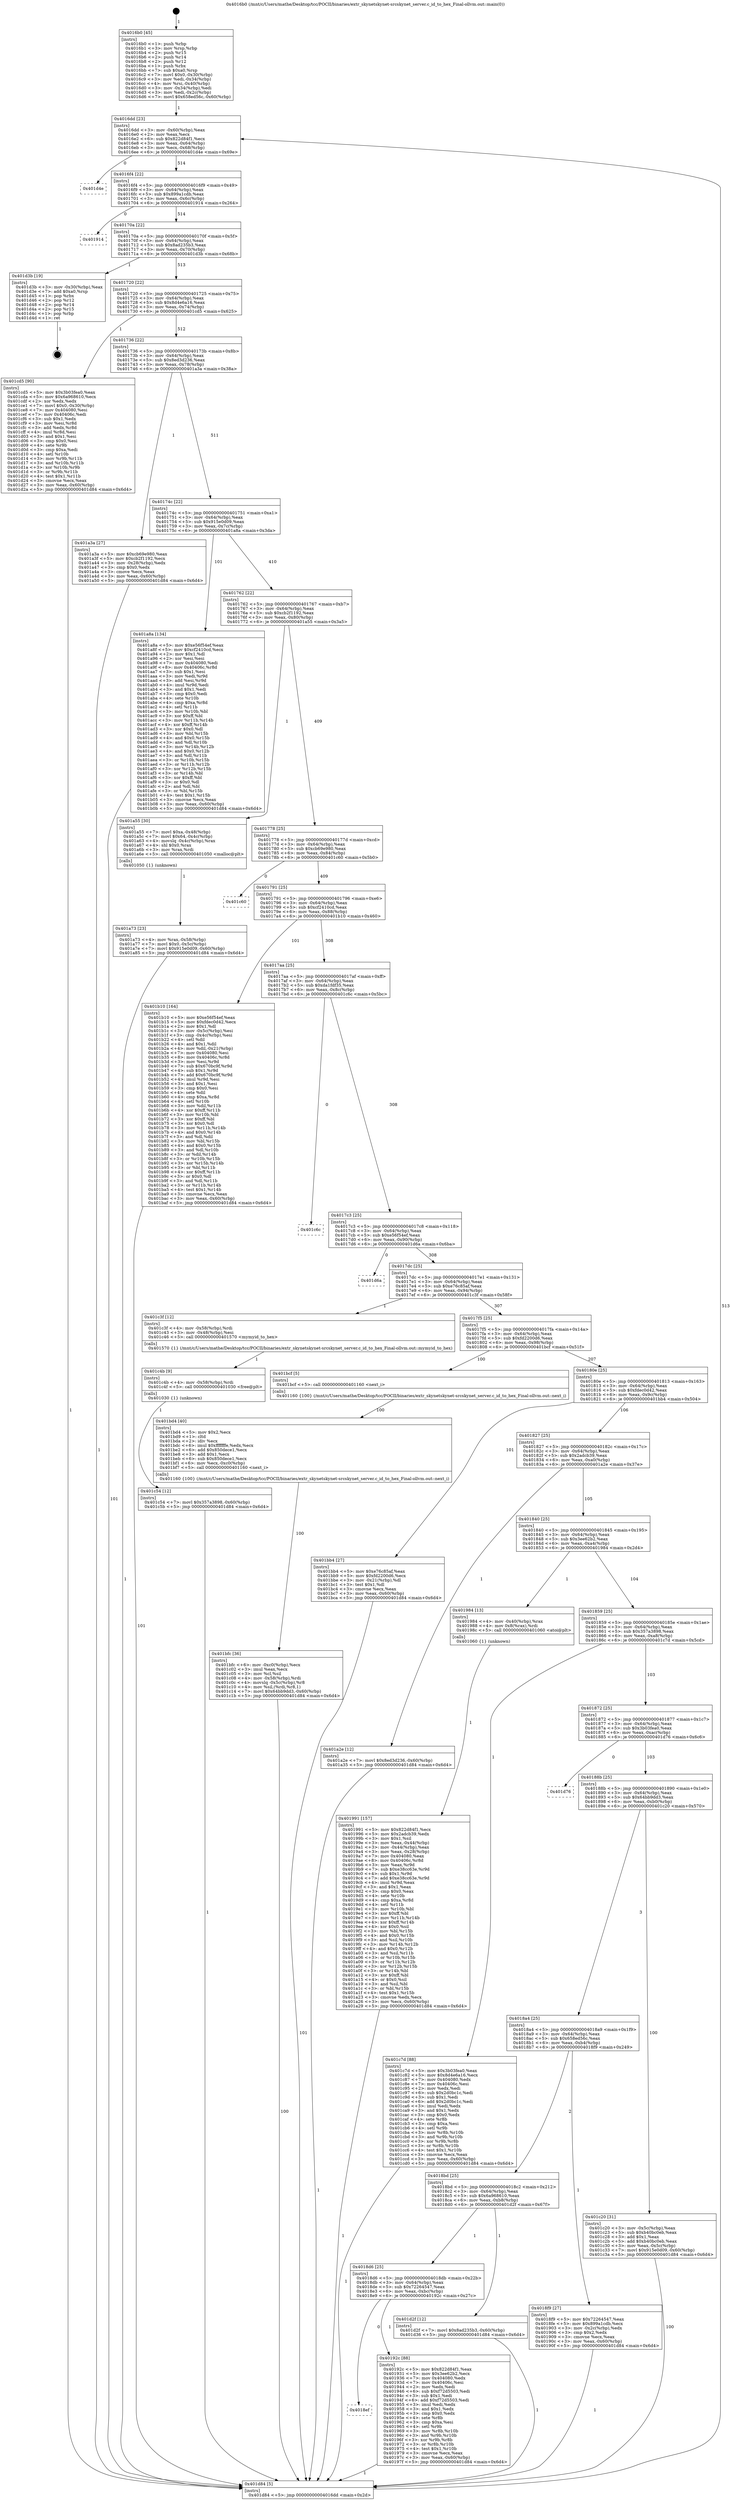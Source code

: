 digraph "0x4016b0" {
  label = "0x4016b0 (/mnt/c/Users/mathe/Desktop/tcc/POCII/binaries/extr_skynetskynet-srcskynet_server.c_id_to_hex_Final-ollvm.out::main(0))"
  labelloc = "t"
  node[shape=record]

  Entry [label="",width=0.3,height=0.3,shape=circle,fillcolor=black,style=filled]
  "0x4016dd" [label="{
     0x4016dd [23]\l
     | [instrs]\l
     &nbsp;&nbsp;0x4016dd \<+3\>: mov -0x60(%rbp),%eax\l
     &nbsp;&nbsp;0x4016e0 \<+2\>: mov %eax,%ecx\l
     &nbsp;&nbsp;0x4016e2 \<+6\>: sub $0x822d84f1,%ecx\l
     &nbsp;&nbsp;0x4016e8 \<+3\>: mov %eax,-0x64(%rbp)\l
     &nbsp;&nbsp;0x4016eb \<+3\>: mov %ecx,-0x68(%rbp)\l
     &nbsp;&nbsp;0x4016ee \<+6\>: je 0000000000401d4e \<main+0x69e\>\l
  }"]
  "0x401d4e" [label="{
     0x401d4e\l
  }", style=dashed]
  "0x4016f4" [label="{
     0x4016f4 [22]\l
     | [instrs]\l
     &nbsp;&nbsp;0x4016f4 \<+5\>: jmp 00000000004016f9 \<main+0x49\>\l
     &nbsp;&nbsp;0x4016f9 \<+3\>: mov -0x64(%rbp),%eax\l
     &nbsp;&nbsp;0x4016fc \<+5\>: sub $0x899a1cdb,%eax\l
     &nbsp;&nbsp;0x401701 \<+3\>: mov %eax,-0x6c(%rbp)\l
     &nbsp;&nbsp;0x401704 \<+6\>: je 0000000000401914 \<main+0x264\>\l
  }"]
  Exit [label="",width=0.3,height=0.3,shape=circle,fillcolor=black,style=filled,peripheries=2]
  "0x401914" [label="{
     0x401914\l
  }", style=dashed]
  "0x40170a" [label="{
     0x40170a [22]\l
     | [instrs]\l
     &nbsp;&nbsp;0x40170a \<+5\>: jmp 000000000040170f \<main+0x5f\>\l
     &nbsp;&nbsp;0x40170f \<+3\>: mov -0x64(%rbp),%eax\l
     &nbsp;&nbsp;0x401712 \<+5\>: sub $0x8ad235b3,%eax\l
     &nbsp;&nbsp;0x401717 \<+3\>: mov %eax,-0x70(%rbp)\l
     &nbsp;&nbsp;0x40171a \<+6\>: je 0000000000401d3b \<main+0x68b\>\l
  }"]
  "0x401c54" [label="{
     0x401c54 [12]\l
     | [instrs]\l
     &nbsp;&nbsp;0x401c54 \<+7\>: movl $0x357a3898,-0x60(%rbp)\l
     &nbsp;&nbsp;0x401c5b \<+5\>: jmp 0000000000401d84 \<main+0x6d4\>\l
  }"]
  "0x401d3b" [label="{
     0x401d3b [19]\l
     | [instrs]\l
     &nbsp;&nbsp;0x401d3b \<+3\>: mov -0x30(%rbp),%eax\l
     &nbsp;&nbsp;0x401d3e \<+7\>: add $0xa0,%rsp\l
     &nbsp;&nbsp;0x401d45 \<+1\>: pop %rbx\l
     &nbsp;&nbsp;0x401d46 \<+2\>: pop %r12\l
     &nbsp;&nbsp;0x401d48 \<+2\>: pop %r14\l
     &nbsp;&nbsp;0x401d4a \<+2\>: pop %r15\l
     &nbsp;&nbsp;0x401d4c \<+1\>: pop %rbp\l
     &nbsp;&nbsp;0x401d4d \<+1\>: ret\l
  }"]
  "0x401720" [label="{
     0x401720 [22]\l
     | [instrs]\l
     &nbsp;&nbsp;0x401720 \<+5\>: jmp 0000000000401725 \<main+0x75\>\l
     &nbsp;&nbsp;0x401725 \<+3\>: mov -0x64(%rbp),%eax\l
     &nbsp;&nbsp;0x401728 \<+5\>: sub $0x8d4e6a16,%eax\l
     &nbsp;&nbsp;0x40172d \<+3\>: mov %eax,-0x74(%rbp)\l
     &nbsp;&nbsp;0x401730 \<+6\>: je 0000000000401cd5 \<main+0x625\>\l
  }"]
  "0x401c4b" [label="{
     0x401c4b [9]\l
     | [instrs]\l
     &nbsp;&nbsp;0x401c4b \<+4\>: mov -0x58(%rbp),%rdi\l
     &nbsp;&nbsp;0x401c4f \<+5\>: call 0000000000401030 \<free@plt\>\l
     | [calls]\l
     &nbsp;&nbsp;0x401030 \{1\} (unknown)\l
  }"]
  "0x401cd5" [label="{
     0x401cd5 [90]\l
     | [instrs]\l
     &nbsp;&nbsp;0x401cd5 \<+5\>: mov $0x3b03fea0,%eax\l
     &nbsp;&nbsp;0x401cda \<+5\>: mov $0x6a968610,%ecx\l
     &nbsp;&nbsp;0x401cdf \<+2\>: xor %edx,%edx\l
     &nbsp;&nbsp;0x401ce1 \<+7\>: movl $0x0,-0x30(%rbp)\l
     &nbsp;&nbsp;0x401ce8 \<+7\>: mov 0x404080,%esi\l
     &nbsp;&nbsp;0x401cef \<+7\>: mov 0x40406c,%edi\l
     &nbsp;&nbsp;0x401cf6 \<+3\>: sub $0x1,%edx\l
     &nbsp;&nbsp;0x401cf9 \<+3\>: mov %esi,%r8d\l
     &nbsp;&nbsp;0x401cfc \<+3\>: add %edx,%r8d\l
     &nbsp;&nbsp;0x401cff \<+4\>: imul %r8d,%esi\l
     &nbsp;&nbsp;0x401d03 \<+3\>: and $0x1,%esi\l
     &nbsp;&nbsp;0x401d06 \<+3\>: cmp $0x0,%esi\l
     &nbsp;&nbsp;0x401d09 \<+4\>: sete %r9b\l
     &nbsp;&nbsp;0x401d0d \<+3\>: cmp $0xa,%edi\l
     &nbsp;&nbsp;0x401d10 \<+4\>: setl %r10b\l
     &nbsp;&nbsp;0x401d14 \<+3\>: mov %r9b,%r11b\l
     &nbsp;&nbsp;0x401d17 \<+3\>: and %r10b,%r11b\l
     &nbsp;&nbsp;0x401d1a \<+3\>: xor %r10b,%r9b\l
     &nbsp;&nbsp;0x401d1d \<+3\>: or %r9b,%r11b\l
     &nbsp;&nbsp;0x401d20 \<+4\>: test $0x1,%r11b\l
     &nbsp;&nbsp;0x401d24 \<+3\>: cmovne %ecx,%eax\l
     &nbsp;&nbsp;0x401d27 \<+3\>: mov %eax,-0x60(%rbp)\l
     &nbsp;&nbsp;0x401d2a \<+5\>: jmp 0000000000401d84 \<main+0x6d4\>\l
  }"]
  "0x401736" [label="{
     0x401736 [22]\l
     | [instrs]\l
     &nbsp;&nbsp;0x401736 \<+5\>: jmp 000000000040173b \<main+0x8b\>\l
     &nbsp;&nbsp;0x40173b \<+3\>: mov -0x64(%rbp),%eax\l
     &nbsp;&nbsp;0x40173e \<+5\>: sub $0x8ed3d236,%eax\l
     &nbsp;&nbsp;0x401743 \<+3\>: mov %eax,-0x78(%rbp)\l
     &nbsp;&nbsp;0x401746 \<+6\>: je 0000000000401a3a \<main+0x38a\>\l
  }"]
  "0x401bfc" [label="{
     0x401bfc [36]\l
     | [instrs]\l
     &nbsp;&nbsp;0x401bfc \<+6\>: mov -0xc0(%rbp),%ecx\l
     &nbsp;&nbsp;0x401c02 \<+3\>: imul %eax,%ecx\l
     &nbsp;&nbsp;0x401c05 \<+3\>: mov %cl,%sil\l
     &nbsp;&nbsp;0x401c08 \<+4\>: mov -0x58(%rbp),%rdi\l
     &nbsp;&nbsp;0x401c0c \<+4\>: movslq -0x5c(%rbp),%r8\l
     &nbsp;&nbsp;0x401c10 \<+4\>: mov %sil,(%rdi,%r8,1)\l
     &nbsp;&nbsp;0x401c14 \<+7\>: movl $0x64bb9dd3,-0x60(%rbp)\l
     &nbsp;&nbsp;0x401c1b \<+5\>: jmp 0000000000401d84 \<main+0x6d4\>\l
  }"]
  "0x401a3a" [label="{
     0x401a3a [27]\l
     | [instrs]\l
     &nbsp;&nbsp;0x401a3a \<+5\>: mov $0xcb69e980,%eax\l
     &nbsp;&nbsp;0x401a3f \<+5\>: mov $0xcb2f1192,%ecx\l
     &nbsp;&nbsp;0x401a44 \<+3\>: mov -0x28(%rbp),%edx\l
     &nbsp;&nbsp;0x401a47 \<+3\>: cmp $0x0,%edx\l
     &nbsp;&nbsp;0x401a4a \<+3\>: cmove %ecx,%eax\l
     &nbsp;&nbsp;0x401a4d \<+3\>: mov %eax,-0x60(%rbp)\l
     &nbsp;&nbsp;0x401a50 \<+5\>: jmp 0000000000401d84 \<main+0x6d4\>\l
  }"]
  "0x40174c" [label="{
     0x40174c [22]\l
     | [instrs]\l
     &nbsp;&nbsp;0x40174c \<+5\>: jmp 0000000000401751 \<main+0xa1\>\l
     &nbsp;&nbsp;0x401751 \<+3\>: mov -0x64(%rbp),%eax\l
     &nbsp;&nbsp;0x401754 \<+5\>: sub $0x915e0d09,%eax\l
     &nbsp;&nbsp;0x401759 \<+3\>: mov %eax,-0x7c(%rbp)\l
     &nbsp;&nbsp;0x40175c \<+6\>: je 0000000000401a8a \<main+0x3da\>\l
  }"]
  "0x401bd4" [label="{
     0x401bd4 [40]\l
     | [instrs]\l
     &nbsp;&nbsp;0x401bd4 \<+5\>: mov $0x2,%ecx\l
     &nbsp;&nbsp;0x401bd9 \<+1\>: cltd\l
     &nbsp;&nbsp;0x401bda \<+2\>: idiv %ecx\l
     &nbsp;&nbsp;0x401bdc \<+6\>: imul $0xfffffffe,%edx,%ecx\l
     &nbsp;&nbsp;0x401be2 \<+6\>: add $0x850dece1,%ecx\l
     &nbsp;&nbsp;0x401be8 \<+3\>: add $0x1,%ecx\l
     &nbsp;&nbsp;0x401beb \<+6\>: sub $0x850dece1,%ecx\l
     &nbsp;&nbsp;0x401bf1 \<+6\>: mov %ecx,-0xc0(%rbp)\l
     &nbsp;&nbsp;0x401bf7 \<+5\>: call 0000000000401160 \<next_i\>\l
     | [calls]\l
     &nbsp;&nbsp;0x401160 \{100\} (/mnt/c/Users/mathe/Desktop/tcc/POCII/binaries/extr_skynetskynet-srcskynet_server.c_id_to_hex_Final-ollvm.out::next_i)\l
  }"]
  "0x401a8a" [label="{
     0x401a8a [134]\l
     | [instrs]\l
     &nbsp;&nbsp;0x401a8a \<+5\>: mov $0xe56f54ef,%eax\l
     &nbsp;&nbsp;0x401a8f \<+5\>: mov $0xcf2410cd,%ecx\l
     &nbsp;&nbsp;0x401a94 \<+2\>: mov $0x1,%dl\l
     &nbsp;&nbsp;0x401a96 \<+2\>: xor %esi,%esi\l
     &nbsp;&nbsp;0x401a98 \<+7\>: mov 0x404080,%edi\l
     &nbsp;&nbsp;0x401a9f \<+8\>: mov 0x40406c,%r8d\l
     &nbsp;&nbsp;0x401aa7 \<+3\>: sub $0x1,%esi\l
     &nbsp;&nbsp;0x401aaa \<+3\>: mov %edi,%r9d\l
     &nbsp;&nbsp;0x401aad \<+3\>: add %esi,%r9d\l
     &nbsp;&nbsp;0x401ab0 \<+4\>: imul %r9d,%edi\l
     &nbsp;&nbsp;0x401ab4 \<+3\>: and $0x1,%edi\l
     &nbsp;&nbsp;0x401ab7 \<+3\>: cmp $0x0,%edi\l
     &nbsp;&nbsp;0x401aba \<+4\>: sete %r10b\l
     &nbsp;&nbsp;0x401abe \<+4\>: cmp $0xa,%r8d\l
     &nbsp;&nbsp;0x401ac2 \<+4\>: setl %r11b\l
     &nbsp;&nbsp;0x401ac6 \<+3\>: mov %r10b,%bl\l
     &nbsp;&nbsp;0x401ac9 \<+3\>: xor $0xff,%bl\l
     &nbsp;&nbsp;0x401acc \<+3\>: mov %r11b,%r14b\l
     &nbsp;&nbsp;0x401acf \<+4\>: xor $0xff,%r14b\l
     &nbsp;&nbsp;0x401ad3 \<+3\>: xor $0x0,%dl\l
     &nbsp;&nbsp;0x401ad6 \<+3\>: mov %bl,%r15b\l
     &nbsp;&nbsp;0x401ad9 \<+4\>: and $0x0,%r15b\l
     &nbsp;&nbsp;0x401add \<+3\>: and %dl,%r10b\l
     &nbsp;&nbsp;0x401ae0 \<+3\>: mov %r14b,%r12b\l
     &nbsp;&nbsp;0x401ae3 \<+4\>: and $0x0,%r12b\l
     &nbsp;&nbsp;0x401ae7 \<+3\>: and %dl,%r11b\l
     &nbsp;&nbsp;0x401aea \<+3\>: or %r10b,%r15b\l
     &nbsp;&nbsp;0x401aed \<+3\>: or %r11b,%r12b\l
     &nbsp;&nbsp;0x401af0 \<+3\>: xor %r12b,%r15b\l
     &nbsp;&nbsp;0x401af3 \<+3\>: or %r14b,%bl\l
     &nbsp;&nbsp;0x401af6 \<+3\>: xor $0xff,%bl\l
     &nbsp;&nbsp;0x401af9 \<+3\>: or $0x0,%dl\l
     &nbsp;&nbsp;0x401afc \<+2\>: and %dl,%bl\l
     &nbsp;&nbsp;0x401afe \<+3\>: or %bl,%r15b\l
     &nbsp;&nbsp;0x401b01 \<+4\>: test $0x1,%r15b\l
     &nbsp;&nbsp;0x401b05 \<+3\>: cmovne %ecx,%eax\l
     &nbsp;&nbsp;0x401b08 \<+3\>: mov %eax,-0x60(%rbp)\l
     &nbsp;&nbsp;0x401b0b \<+5\>: jmp 0000000000401d84 \<main+0x6d4\>\l
  }"]
  "0x401762" [label="{
     0x401762 [22]\l
     | [instrs]\l
     &nbsp;&nbsp;0x401762 \<+5\>: jmp 0000000000401767 \<main+0xb7\>\l
     &nbsp;&nbsp;0x401767 \<+3\>: mov -0x64(%rbp),%eax\l
     &nbsp;&nbsp;0x40176a \<+5\>: sub $0xcb2f1192,%eax\l
     &nbsp;&nbsp;0x40176f \<+3\>: mov %eax,-0x80(%rbp)\l
     &nbsp;&nbsp;0x401772 \<+6\>: je 0000000000401a55 \<main+0x3a5\>\l
  }"]
  "0x401a73" [label="{
     0x401a73 [23]\l
     | [instrs]\l
     &nbsp;&nbsp;0x401a73 \<+4\>: mov %rax,-0x58(%rbp)\l
     &nbsp;&nbsp;0x401a77 \<+7\>: movl $0x0,-0x5c(%rbp)\l
     &nbsp;&nbsp;0x401a7e \<+7\>: movl $0x915e0d09,-0x60(%rbp)\l
     &nbsp;&nbsp;0x401a85 \<+5\>: jmp 0000000000401d84 \<main+0x6d4\>\l
  }"]
  "0x401a55" [label="{
     0x401a55 [30]\l
     | [instrs]\l
     &nbsp;&nbsp;0x401a55 \<+7\>: movl $0xa,-0x48(%rbp)\l
     &nbsp;&nbsp;0x401a5c \<+7\>: movl $0x64,-0x4c(%rbp)\l
     &nbsp;&nbsp;0x401a63 \<+4\>: movslq -0x4c(%rbp),%rax\l
     &nbsp;&nbsp;0x401a67 \<+4\>: shl $0x0,%rax\l
     &nbsp;&nbsp;0x401a6b \<+3\>: mov %rax,%rdi\l
     &nbsp;&nbsp;0x401a6e \<+5\>: call 0000000000401050 \<malloc@plt\>\l
     | [calls]\l
     &nbsp;&nbsp;0x401050 \{1\} (unknown)\l
  }"]
  "0x401778" [label="{
     0x401778 [25]\l
     | [instrs]\l
     &nbsp;&nbsp;0x401778 \<+5\>: jmp 000000000040177d \<main+0xcd\>\l
     &nbsp;&nbsp;0x40177d \<+3\>: mov -0x64(%rbp),%eax\l
     &nbsp;&nbsp;0x401780 \<+5\>: sub $0xcb69e980,%eax\l
     &nbsp;&nbsp;0x401785 \<+6\>: mov %eax,-0x84(%rbp)\l
     &nbsp;&nbsp;0x40178b \<+6\>: je 0000000000401c60 \<main+0x5b0\>\l
  }"]
  "0x401991" [label="{
     0x401991 [157]\l
     | [instrs]\l
     &nbsp;&nbsp;0x401991 \<+5\>: mov $0x822d84f1,%ecx\l
     &nbsp;&nbsp;0x401996 \<+5\>: mov $0x2adcb39,%edx\l
     &nbsp;&nbsp;0x40199b \<+3\>: mov $0x1,%sil\l
     &nbsp;&nbsp;0x40199e \<+3\>: mov %eax,-0x44(%rbp)\l
     &nbsp;&nbsp;0x4019a1 \<+3\>: mov -0x44(%rbp),%eax\l
     &nbsp;&nbsp;0x4019a4 \<+3\>: mov %eax,-0x28(%rbp)\l
     &nbsp;&nbsp;0x4019a7 \<+7\>: mov 0x404080,%eax\l
     &nbsp;&nbsp;0x4019ae \<+8\>: mov 0x40406c,%r8d\l
     &nbsp;&nbsp;0x4019b6 \<+3\>: mov %eax,%r9d\l
     &nbsp;&nbsp;0x4019b9 \<+7\>: sub $0xe38cc63e,%r9d\l
     &nbsp;&nbsp;0x4019c0 \<+4\>: sub $0x1,%r9d\l
     &nbsp;&nbsp;0x4019c4 \<+7\>: add $0xe38cc63e,%r9d\l
     &nbsp;&nbsp;0x4019cb \<+4\>: imul %r9d,%eax\l
     &nbsp;&nbsp;0x4019cf \<+3\>: and $0x1,%eax\l
     &nbsp;&nbsp;0x4019d2 \<+3\>: cmp $0x0,%eax\l
     &nbsp;&nbsp;0x4019d5 \<+4\>: sete %r10b\l
     &nbsp;&nbsp;0x4019d9 \<+4\>: cmp $0xa,%r8d\l
     &nbsp;&nbsp;0x4019dd \<+4\>: setl %r11b\l
     &nbsp;&nbsp;0x4019e1 \<+3\>: mov %r10b,%bl\l
     &nbsp;&nbsp;0x4019e4 \<+3\>: xor $0xff,%bl\l
     &nbsp;&nbsp;0x4019e7 \<+3\>: mov %r11b,%r14b\l
     &nbsp;&nbsp;0x4019ea \<+4\>: xor $0xff,%r14b\l
     &nbsp;&nbsp;0x4019ee \<+4\>: xor $0x0,%sil\l
     &nbsp;&nbsp;0x4019f2 \<+3\>: mov %bl,%r15b\l
     &nbsp;&nbsp;0x4019f5 \<+4\>: and $0x0,%r15b\l
     &nbsp;&nbsp;0x4019f9 \<+3\>: and %sil,%r10b\l
     &nbsp;&nbsp;0x4019fc \<+3\>: mov %r14b,%r12b\l
     &nbsp;&nbsp;0x4019ff \<+4\>: and $0x0,%r12b\l
     &nbsp;&nbsp;0x401a03 \<+3\>: and %sil,%r11b\l
     &nbsp;&nbsp;0x401a06 \<+3\>: or %r10b,%r15b\l
     &nbsp;&nbsp;0x401a09 \<+3\>: or %r11b,%r12b\l
     &nbsp;&nbsp;0x401a0c \<+3\>: xor %r12b,%r15b\l
     &nbsp;&nbsp;0x401a0f \<+3\>: or %r14b,%bl\l
     &nbsp;&nbsp;0x401a12 \<+3\>: xor $0xff,%bl\l
     &nbsp;&nbsp;0x401a15 \<+4\>: or $0x0,%sil\l
     &nbsp;&nbsp;0x401a19 \<+3\>: and %sil,%bl\l
     &nbsp;&nbsp;0x401a1c \<+3\>: or %bl,%r15b\l
     &nbsp;&nbsp;0x401a1f \<+4\>: test $0x1,%r15b\l
     &nbsp;&nbsp;0x401a23 \<+3\>: cmovne %edx,%ecx\l
     &nbsp;&nbsp;0x401a26 \<+3\>: mov %ecx,-0x60(%rbp)\l
     &nbsp;&nbsp;0x401a29 \<+5\>: jmp 0000000000401d84 \<main+0x6d4\>\l
  }"]
  "0x401c60" [label="{
     0x401c60\l
  }", style=dashed]
  "0x401791" [label="{
     0x401791 [25]\l
     | [instrs]\l
     &nbsp;&nbsp;0x401791 \<+5\>: jmp 0000000000401796 \<main+0xe6\>\l
     &nbsp;&nbsp;0x401796 \<+3\>: mov -0x64(%rbp),%eax\l
     &nbsp;&nbsp;0x401799 \<+5\>: sub $0xcf2410cd,%eax\l
     &nbsp;&nbsp;0x40179e \<+6\>: mov %eax,-0x88(%rbp)\l
     &nbsp;&nbsp;0x4017a4 \<+6\>: je 0000000000401b10 \<main+0x460\>\l
  }"]
  "0x4018ef" [label="{
     0x4018ef\l
  }", style=dashed]
  "0x401b10" [label="{
     0x401b10 [164]\l
     | [instrs]\l
     &nbsp;&nbsp;0x401b10 \<+5\>: mov $0xe56f54ef,%eax\l
     &nbsp;&nbsp;0x401b15 \<+5\>: mov $0xfdec0d42,%ecx\l
     &nbsp;&nbsp;0x401b1a \<+2\>: mov $0x1,%dl\l
     &nbsp;&nbsp;0x401b1c \<+3\>: mov -0x5c(%rbp),%esi\l
     &nbsp;&nbsp;0x401b1f \<+3\>: cmp -0x4c(%rbp),%esi\l
     &nbsp;&nbsp;0x401b22 \<+4\>: setl %dil\l
     &nbsp;&nbsp;0x401b26 \<+4\>: and $0x1,%dil\l
     &nbsp;&nbsp;0x401b2a \<+4\>: mov %dil,-0x21(%rbp)\l
     &nbsp;&nbsp;0x401b2e \<+7\>: mov 0x404080,%esi\l
     &nbsp;&nbsp;0x401b35 \<+8\>: mov 0x40406c,%r8d\l
     &nbsp;&nbsp;0x401b3d \<+3\>: mov %esi,%r9d\l
     &nbsp;&nbsp;0x401b40 \<+7\>: sub $0x670bc9f,%r9d\l
     &nbsp;&nbsp;0x401b47 \<+4\>: sub $0x1,%r9d\l
     &nbsp;&nbsp;0x401b4b \<+7\>: add $0x670bc9f,%r9d\l
     &nbsp;&nbsp;0x401b52 \<+4\>: imul %r9d,%esi\l
     &nbsp;&nbsp;0x401b56 \<+3\>: and $0x1,%esi\l
     &nbsp;&nbsp;0x401b59 \<+3\>: cmp $0x0,%esi\l
     &nbsp;&nbsp;0x401b5c \<+4\>: sete %dil\l
     &nbsp;&nbsp;0x401b60 \<+4\>: cmp $0xa,%r8d\l
     &nbsp;&nbsp;0x401b64 \<+4\>: setl %r10b\l
     &nbsp;&nbsp;0x401b68 \<+3\>: mov %dil,%r11b\l
     &nbsp;&nbsp;0x401b6b \<+4\>: xor $0xff,%r11b\l
     &nbsp;&nbsp;0x401b6f \<+3\>: mov %r10b,%bl\l
     &nbsp;&nbsp;0x401b72 \<+3\>: xor $0xff,%bl\l
     &nbsp;&nbsp;0x401b75 \<+3\>: xor $0x0,%dl\l
     &nbsp;&nbsp;0x401b78 \<+3\>: mov %r11b,%r14b\l
     &nbsp;&nbsp;0x401b7b \<+4\>: and $0x0,%r14b\l
     &nbsp;&nbsp;0x401b7f \<+3\>: and %dl,%dil\l
     &nbsp;&nbsp;0x401b82 \<+3\>: mov %bl,%r15b\l
     &nbsp;&nbsp;0x401b85 \<+4\>: and $0x0,%r15b\l
     &nbsp;&nbsp;0x401b89 \<+3\>: and %dl,%r10b\l
     &nbsp;&nbsp;0x401b8c \<+3\>: or %dil,%r14b\l
     &nbsp;&nbsp;0x401b8f \<+3\>: or %r10b,%r15b\l
     &nbsp;&nbsp;0x401b92 \<+3\>: xor %r15b,%r14b\l
     &nbsp;&nbsp;0x401b95 \<+3\>: or %bl,%r11b\l
     &nbsp;&nbsp;0x401b98 \<+4\>: xor $0xff,%r11b\l
     &nbsp;&nbsp;0x401b9c \<+3\>: or $0x0,%dl\l
     &nbsp;&nbsp;0x401b9f \<+3\>: and %dl,%r11b\l
     &nbsp;&nbsp;0x401ba2 \<+3\>: or %r11b,%r14b\l
     &nbsp;&nbsp;0x401ba5 \<+4\>: test $0x1,%r14b\l
     &nbsp;&nbsp;0x401ba9 \<+3\>: cmovne %ecx,%eax\l
     &nbsp;&nbsp;0x401bac \<+3\>: mov %eax,-0x60(%rbp)\l
     &nbsp;&nbsp;0x401baf \<+5\>: jmp 0000000000401d84 \<main+0x6d4\>\l
  }"]
  "0x4017aa" [label="{
     0x4017aa [25]\l
     | [instrs]\l
     &nbsp;&nbsp;0x4017aa \<+5\>: jmp 00000000004017af \<main+0xff\>\l
     &nbsp;&nbsp;0x4017af \<+3\>: mov -0x64(%rbp),%eax\l
     &nbsp;&nbsp;0x4017b2 \<+5\>: sub $0xda1fdf35,%eax\l
     &nbsp;&nbsp;0x4017b7 \<+6\>: mov %eax,-0x8c(%rbp)\l
     &nbsp;&nbsp;0x4017bd \<+6\>: je 0000000000401c6c \<main+0x5bc\>\l
  }"]
  "0x40192c" [label="{
     0x40192c [88]\l
     | [instrs]\l
     &nbsp;&nbsp;0x40192c \<+5\>: mov $0x822d84f1,%eax\l
     &nbsp;&nbsp;0x401931 \<+5\>: mov $0x3ee62b2,%ecx\l
     &nbsp;&nbsp;0x401936 \<+7\>: mov 0x404080,%edx\l
     &nbsp;&nbsp;0x40193d \<+7\>: mov 0x40406c,%esi\l
     &nbsp;&nbsp;0x401944 \<+2\>: mov %edx,%edi\l
     &nbsp;&nbsp;0x401946 \<+6\>: sub $0xf72d5503,%edi\l
     &nbsp;&nbsp;0x40194c \<+3\>: sub $0x1,%edi\l
     &nbsp;&nbsp;0x40194f \<+6\>: add $0xf72d5503,%edi\l
     &nbsp;&nbsp;0x401955 \<+3\>: imul %edi,%edx\l
     &nbsp;&nbsp;0x401958 \<+3\>: and $0x1,%edx\l
     &nbsp;&nbsp;0x40195b \<+3\>: cmp $0x0,%edx\l
     &nbsp;&nbsp;0x40195e \<+4\>: sete %r8b\l
     &nbsp;&nbsp;0x401962 \<+3\>: cmp $0xa,%esi\l
     &nbsp;&nbsp;0x401965 \<+4\>: setl %r9b\l
     &nbsp;&nbsp;0x401969 \<+3\>: mov %r8b,%r10b\l
     &nbsp;&nbsp;0x40196c \<+3\>: and %r9b,%r10b\l
     &nbsp;&nbsp;0x40196f \<+3\>: xor %r9b,%r8b\l
     &nbsp;&nbsp;0x401972 \<+3\>: or %r8b,%r10b\l
     &nbsp;&nbsp;0x401975 \<+4\>: test $0x1,%r10b\l
     &nbsp;&nbsp;0x401979 \<+3\>: cmovne %ecx,%eax\l
     &nbsp;&nbsp;0x40197c \<+3\>: mov %eax,-0x60(%rbp)\l
     &nbsp;&nbsp;0x40197f \<+5\>: jmp 0000000000401d84 \<main+0x6d4\>\l
  }"]
  "0x401c6c" [label="{
     0x401c6c\l
  }", style=dashed]
  "0x4017c3" [label="{
     0x4017c3 [25]\l
     | [instrs]\l
     &nbsp;&nbsp;0x4017c3 \<+5\>: jmp 00000000004017c8 \<main+0x118\>\l
     &nbsp;&nbsp;0x4017c8 \<+3\>: mov -0x64(%rbp),%eax\l
     &nbsp;&nbsp;0x4017cb \<+5\>: sub $0xe56f54ef,%eax\l
     &nbsp;&nbsp;0x4017d0 \<+6\>: mov %eax,-0x90(%rbp)\l
     &nbsp;&nbsp;0x4017d6 \<+6\>: je 0000000000401d6a \<main+0x6ba\>\l
  }"]
  "0x4018d6" [label="{
     0x4018d6 [25]\l
     | [instrs]\l
     &nbsp;&nbsp;0x4018d6 \<+5\>: jmp 00000000004018db \<main+0x22b\>\l
     &nbsp;&nbsp;0x4018db \<+3\>: mov -0x64(%rbp),%eax\l
     &nbsp;&nbsp;0x4018de \<+5\>: sub $0x72264547,%eax\l
     &nbsp;&nbsp;0x4018e3 \<+6\>: mov %eax,-0xbc(%rbp)\l
     &nbsp;&nbsp;0x4018e9 \<+6\>: je 000000000040192c \<main+0x27c\>\l
  }"]
  "0x401d6a" [label="{
     0x401d6a\l
  }", style=dashed]
  "0x4017dc" [label="{
     0x4017dc [25]\l
     | [instrs]\l
     &nbsp;&nbsp;0x4017dc \<+5\>: jmp 00000000004017e1 \<main+0x131\>\l
     &nbsp;&nbsp;0x4017e1 \<+3\>: mov -0x64(%rbp),%eax\l
     &nbsp;&nbsp;0x4017e4 \<+5\>: sub $0xe76c85af,%eax\l
     &nbsp;&nbsp;0x4017e9 \<+6\>: mov %eax,-0x94(%rbp)\l
     &nbsp;&nbsp;0x4017ef \<+6\>: je 0000000000401c3f \<main+0x58f\>\l
  }"]
  "0x401d2f" [label="{
     0x401d2f [12]\l
     | [instrs]\l
     &nbsp;&nbsp;0x401d2f \<+7\>: movl $0x8ad235b3,-0x60(%rbp)\l
     &nbsp;&nbsp;0x401d36 \<+5\>: jmp 0000000000401d84 \<main+0x6d4\>\l
  }"]
  "0x401c3f" [label="{
     0x401c3f [12]\l
     | [instrs]\l
     &nbsp;&nbsp;0x401c3f \<+4\>: mov -0x58(%rbp),%rdi\l
     &nbsp;&nbsp;0x401c43 \<+3\>: mov -0x48(%rbp),%esi\l
     &nbsp;&nbsp;0x401c46 \<+5\>: call 0000000000401570 \<mymyid_to_hex\>\l
     | [calls]\l
     &nbsp;&nbsp;0x401570 \{1\} (/mnt/c/Users/mathe/Desktop/tcc/POCII/binaries/extr_skynetskynet-srcskynet_server.c_id_to_hex_Final-ollvm.out::mymyid_to_hex)\l
  }"]
  "0x4017f5" [label="{
     0x4017f5 [25]\l
     | [instrs]\l
     &nbsp;&nbsp;0x4017f5 \<+5\>: jmp 00000000004017fa \<main+0x14a\>\l
     &nbsp;&nbsp;0x4017fa \<+3\>: mov -0x64(%rbp),%eax\l
     &nbsp;&nbsp;0x4017fd \<+5\>: sub $0xfd2200d6,%eax\l
     &nbsp;&nbsp;0x401802 \<+6\>: mov %eax,-0x98(%rbp)\l
     &nbsp;&nbsp;0x401808 \<+6\>: je 0000000000401bcf \<main+0x51f\>\l
  }"]
  "0x4016b0" [label="{
     0x4016b0 [45]\l
     | [instrs]\l
     &nbsp;&nbsp;0x4016b0 \<+1\>: push %rbp\l
     &nbsp;&nbsp;0x4016b1 \<+3\>: mov %rsp,%rbp\l
     &nbsp;&nbsp;0x4016b4 \<+2\>: push %r15\l
     &nbsp;&nbsp;0x4016b6 \<+2\>: push %r14\l
     &nbsp;&nbsp;0x4016b8 \<+2\>: push %r12\l
     &nbsp;&nbsp;0x4016ba \<+1\>: push %rbx\l
     &nbsp;&nbsp;0x4016bb \<+7\>: sub $0xa0,%rsp\l
     &nbsp;&nbsp;0x4016c2 \<+7\>: movl $0x0,-0x30(%rbp)\l
     &nbsp;&nbsp;0x4016c9 \<+3\>: mov %edi,-0x34(%rbp)\l
     &nbsp;&nbsp;0x4016cc \<+4\>: mov %rsi,-0x40(%rbp)\l
     &nbsp;&nbsp;0x4016d0 \<+3\>: mov -0x34(%rbp),%edi\l
     &nbsp;&nbsp;0x4016d3 \<+3\>: mov %edi,-0x2c(%rbp)\l
     &nbsp;&nbsp;0x4016d6 \<+7\>: movl $0x658ed56c,-0x60(%rbp)\l
  }"]
  "0x401bcf" [label="{
     0x401bcf [5]\l
     | [instrs]\l
     &nbsp;&nbsp;0x401bcf \<+5\>: call 0000000000401160 \<next_i\>\l
     | [calls]\l
     &nbsp;&nbsp;0x401160 \{100\} (/mnt/c/Users/mathe/Desktop/tcc/POCII/binaries/extr_skynetskynet-srcskynet_server.c_id_to_hex_Final-ollvm.out::next_i)\l
  }"]
  "0x40180e" [label="{
     0x40180e [25]\l
     | [instrs]\l
     &nbsp;&nbsp;0x40180e \<+5\>: jmp 0000000000401813 \<main+0x163\>\l
     &nbsp;&nbsp;0x401813 \<+3\>: mov -0x64(%rbp),%eax\l
     &nbsp;&nbsp;0x401816 \<+5\>: sub $0xfdec0d42,%eax\l
     &nbsp;&nbsp;0x40181b \<+6\>: mov %eax,-0x9c(%rbp)\l
     &nbsp;&nbsp;0x401821 \<+6\>: je 0000000000401bb4 \<main+0x504\>\l
  }"]
  "0x401d84" [label="{
     0x401d84 [5]\l
     | [instrs]\l
     &nbsp;&nbsp;0x401d84 \<+5\>: jmp 00000000004016dd \<main+0x2d\>\l
  }"]
  "0x401bb4" [label="{
     0x401bb4 [27]\l
     | [instrs]\l
     &nbsp;&nbsp;0x401bb4 \<+5\>: mov $0xe76c85af,%eax\l
     &nbsp;&nbsp;0x401bb9 \<+5\>: mov $0xfd2200d6,%ecx\l
     &nbsp;&nbsp;0x401bbe \<+3\>: mov -0x21(%rbp),%dl\l
     &nbsp;&nbsp;0x401bc1 \<+3\>: test $0x1,%dl\l
     &nbsp;&nbsp;0x401bc4 \<+3\>: cmovne %ecx,%eax\l
     &nbsp;&nbsp;0x401bc7 \<+3\>: mov %eax,-0x60(%rbp)\l
     &nbsp;&nbsp;0x401bca \<+5\>: jmp 0000000000401d84 \<main+0x6d4\>\l
  }"]
  "0x401827" [label="{
     0x401827 [25]\l
     | [instrs]\l
     &nbsp;&nbsp;0x401827 \<+5\>: jmp 000000000040182c \<main+0x17c\>\l
     &nbsp;&nbsp;0x40182c \<+3\>: mov -0x64(%rbp),%eax\l
     &nbsp;&nbsp;0x40182f \<+5\>: sub $0x2adcb39,%eax\l
     &nbsp;&nbsp;0x401834 \<+6\>: mov %eax,-0xa0(%rbp)\l
     &nbsp;&nbsp;0x40183a \<+6\>: je 0000000000401a2e \<main+0x37e\>\l
  }"]
  "0x4018bd" [label="{
     0x4018bd [25]\l
     | [instrs]\l
     &nbsp;&nbsp;0x4018bd \<+5\>: jmp 00000000004018c2 \<main+0x212\>\l
     &nbsp;&nbsp;0x4018c2 \<+3\>: mov -0x64(%rbp),%eax\l
     &nbsp;&nbsp;0x4018c5 \<+5\>: sub $0x6a968610,%eax\l
     &nbsp;&nbsp;0x4018ca \<+6\>: mov %eax,-0xb8(%rbp)\l
     &nbsp;&nbsp;0x4018d0 \<+6\>: je 0000000000401d2f \<main+0x67f\>\l
  }"]
  "0x401a2e" [label="{
     0x401a2e [12]\l
     | [instrs]\l
     &nbsp;&nbsp;0x401a2e \<+7\>: movl $0x8ed3d236,-0x60(%rbp)\l
     &nbsp;&nbsp;0x401a35 \<+5\>: jmp 0000000000401d84 \<main+0x6d4\>\l
  }"]
  "0x401840" [label="{
     0x401840 [25]\l
     | [instrs]\l
     &nbsp;&nbsp;0x401840 \<+5\>: jmp 0000000000401845 \<main+0x195\>\l
     &nbsp;&nbsp;0x401845 \<+3\>: mov -0x64(%rbp),%eax\l
     &nbsp;&nbsp;0x401848 \<+5\>: sub $0x3ee62b2,%eax\l
     &nbsp;&nbsp;0x40184d \<+6\>: mov %eax,-0xa4(%rbp)\l
     &nbsp;&nbsp;0x401853 \<+6\>: je 0000000000401984 \<main+0x2d4\>\l
  }"]
  "0x4018f9" [label="{
     0x4018f9 [27]\l
     | [instrs]\l
     &nbsp;&nbsp;0x4018f9 \<+5\>: mov $0x72264547,%eax\l
     &nbsp;&nbsp;0x4018fe \<+5\>: mov $0x899a1cdb,%ecx\l
     &nbsp;&nbsp;0x401903 \<+3\>: mov -0x2c(%rbp),%edx\l
     &nbsp;&nbsp;0x401906 \<+3\>: cmp $0x2,%edx\l
     &nbsp;&nbsp;0x401909 \<+3\>: cmovne %ecx,%eax\l
     &nbsp;&nbsp;0x40190c \<+3\>: mov %eax,-0x60(%rbp)\l
     &nbsp;&nbsp;0x40190f \<+5\>: jmp 0000000000401d84 \<main+0x6d4\>\l
  }"]
  "0x401984" [label="{
     0x401984 [13]\l
     | [instrs]\l
     &nbsp;&nbsp;0x401984 \<+4\>: mov -0x40(%rbp),%rax\l
     &nbsp;&nbsp;0x401988 \<+4\>: mov 0x8(%rax),%rdi\l
     &nbsp;&nbsp;0x40198c \<+5\>: call 0000000000401060 \<atoi@plt\>\l
     | [calls]\l
     &nbsp;&nbsp;0x401060 \{1\} (unknown)\l
  }"]
  "0x401859" [label="{
     0x401859 [25]\l
     | [instrs]\l
     &nbsp;&nbsp;0x401859 \<+5\>: jmp 000000000040185e \<main+0x1ae\>\l
     &nbsp;&nbsp;0x40185e \<+3\>: mov -0x64(%rbp),%eax\l
     &nbsp;&nbsp;0x401861 \<+5\>: sub $0x357a3898,%eax\l
     &nbsp;&nbsp;0x401866 \<+6\>: mov %eax,-0xa8(%rbp)\l
     &nbsp;&nbsp;0x40186c \<+6\>: je 0000000000401c7d \<main+0x5cd\>\l
  }"]
  "0x4018a4" [label="{
     0x4018a4 [25]\l
     | [instrs]\l
     &nbsp;&nbsp;0x4018a4 \<+5\>: jmp 00000000004018a9 \<main+0x1f9\>\l
     &nbsp;&nbsp;0x4018a9 \<+3\>: mov -0x64(%rbp),%eax\l
     &nbsp;&nbsp;0x4018ac \<+5\>: sub $0x658ed56c,%eax\l
     &nbsp;&nbsp;0x4018b1 \<+6\>: mov %eax,-0xb4(%rbp)\l
     &nbsp;&nbsp;0x4018b7 \<+6\>: je 00000000004018f9 \<main+0x249\>\l
  }"]
  "0x401c7d" [label="{
     0x401c7d [88]\l
     | [instrs]\l
     &nbsp;&nbsp;0x401c7d \<+5\>: mov $0x3b03fea0,%eax\l
     &nbsp;&nbsp;0x401c82 \<+5\>: mov $0x8d4e6a16,%ecx\l
     &nbsp;&nbsp;0x401c87 \<+7\>: mov 0x404080,%edx\l
     &nbsp;&nbsp;0x401c8e \<+7\>: mov 0x40406c,%esi\l
     &nbsp;&nbsp;0x401c95 \<+2\>: mov %edx,%edi\l
     &nbsp;&nbsp;0x401c97 \<+6\>: sub $0x2d0bc1c,%edi\l
     &nbsp;&nbsp;0x401c9d \<+3\>: sub $0x1,%edi\l
     &nbsp;&nbsp;0x401ca0 \<+6\>: add $0x2d0bc1c,%edi\l
     &nbsp;&nbsp;0x401ca6 \<+3\>: imul %edi,%edx\l
     &nbsp;&nbsp;0x401ca9 \<+3\>: and $0x1,%edx\l
     &nbsp;&nbsp;0x401cac \<+3\>: cmp $0x0,%edx\l
     &nbsp;&nbsp;0x401caf \<+4\>: sete %r8b\l
     &nbsp;&nbsp;0x401cb3 \<+3\>: cmp $0xa,%esi\l
     &nbsp;&nbsp;0x401cb6 \<+4\>: setl %r9b\l
     &nbsp;&nbsp;0x401cba \<+3\>: mov %r8b,%r10b\l
     &nbsp;&nbsp;0x401cbd \<+3\>: and %r9b,%r10b\l
     &nbsp;&nbsp;0x401cc0 \<+3\>: xor %r9b,%r8b\l
     &nbsp;&nbsp;0x401cc3 \<+3\>: or %r8b,%r10b\l
     &nbsp;&nbsp;0x401cc6 \<+4\>: test $0x1,%r10b\l
     &nbsp;&nbsp;0x401cca \<+3\>: cmovne %ecx,%eax\l
     &nbsp;&nbsp;0x401ccd \<+3\>: mov %eax,-0x60(%rbp)\l
     &nbsp;&nbsp;0x401cd0 \<+5\>: jmp 0000000000401d84 \<main+0x6d4\>\l
  }"]
  "0x401872" [label="{
     0x401872 [25]\l
     | [instrs]\l
     &nbsp;&nbsp;0x401872 \<+5\>: jmp 0000000000401877 \<main+0x1c7\>\l
     &nbsp;&nbsp;0x401877 \<+3\>: mov -0x64(%rbp),%eax\l
     &nbsp;&nbsp;0x40187a \<+5\>: sub $0x3b03fea0,%eax\l
     &nbsp;&nbsp;0x40187f \<+6\>: mov %eax,-0xac(%rbp)\l
     &nbsp;&nbsp;0x401885 \<+6\>: je 0000000000401d76 \<main+0x6c6\>\l
  }"]
  "0x401c20" [label="{
     0x401c20 [31]\l
     | [instrs]\l
     &nbsp;&nbsp;0x401c20 \<+3\>: mov -0x5c(%rbp),%eax\l
     &nbsp;&nbsp;0x401c23 \<+5\>: sub $0xb40bc0eb,%eax\l
     &nbsp;&nbsp;0x401c28 \<+3\>: add $0x1,%eax\l
     &nbsp;&nbsp;0x401c2b \<+5\>: add $0xb40bc0eb,%eax\l
     &nbsp;&nbsp;0x401c30 \<+3\>: mov %eax,-0x5c(%rbp)\l
     &nbsp;&nbsp;0x401c33 \<+7\>: movl $0x915e0d09,-0x60(%rbp)\l
     &nbsp;&nbsp;0x401c3a \<+5\>: jmp 0000000000401d84 \<main+0x6d4\>\l
  }"]
  "0x401d76" [label="{
     0x401d76\l
  }", style=dashed]
  "0x40188b" [label="{
     0x40188b [25]\l
     | [instrs]\l
     &nbsp;&nbsp;0x40188b \<+5\>: jmp 0000000000401890 \<main+0x1e0\>\l
     &nbsp;&nbsp;0x401890 \<+3\>: mov -0x64(%rbp),%eax\l
     &nbsp;&nbsp;0x401893 \<+5\>: sub $0x64bb9dd3,%eax\l
     &nbsp;&nbsp;0x401898 \<+6\>: mov %eax,-0xb0(%rbp)\l
     &nbsp;&nbsp;0x40189e \<+6\>: je 0000000000401c20 \<main+0x570\>\l
  }"]
  Entry -> "0x4016b0" [label=" 1"]
  "0x4016dd" -> "0x401d4e" [label=" 0"]
  "0x4016dd" -> "0x4016f4" [label=" 514"]
  "0x401d3b" -> Exit [label=" 1"]
  "0x4016f4" -> "0x401914" [label=" 0"]
  "0x4016f4" -> "0x40170a" [label=" 514"]
  "0x401d2f" -> "0x401d84" [label=" 1"]
  "0x40170a" -> "0x401d3b" [label=" 1"]
  "0x40170a" -> "0x401720" [label=" 513"]
  "0x401cd5" -> "0x401d84" [label=" 1"]
  "0x401720" -> "0x401cd5" [label=" 1"]
  "0x401720" -> "0x401736" [label=" 512"]
  "0x401c7d" -> "0x401d84" [label=" 1"]
  "0x401736" -> "0x401a3a" [label=" 1"]
  "0x401736" -> "0x40174c" [label=" 511"]
  "0x401c54" -> "0x401d84" [label=" 1"]
  "0x40174c" -> "0x401a8a" [label=" 101"]
  "0x40174c" -> "0x401762" [label=" 410"]
  "0x401c4b" -> "0x401c54" [label=" 1"]
  "0x401762" -> "0x401a55" [label=" 1"]
  "0x401762" -> "0x401778" [label=" 409"]
  "0x401c3f" -> "0x401c4b" [label=" 1"]
  "0x401778" -> "0x401c60" [label=" 0"]
  "0x401778" -> "0x401791" [label=" 409"]
  "0x401c20" -> "0x401d84" [label=" 100"]
  "0x401791" -> "0x401b10" [label=" 101"]
  "0x401791" -> "0x4017aa" [label=" 308"]
  "0x401bfc" -> "0x401d84" [label=" 100"]
  "0x4017aa" -> "0x401c6c" [label=" 0"]
  "0x4017aa" -> "0x4017c3" [label=" 308"]
  "0x401bd4" -> "0x401bfc" [label=" 100"]
  "0x4017c3" -> "0x401d6a" [label=" 0"]
  "0x4017c3" -> "0x4017dc" [label=" 308"]
  "0x401bb4" -> "0x401d84" [label=" 101"]
  "0x4017dc" -> "0x401c3f" [label=" 1"]
  "0x4017dc" -> "0x4017f5" [label=" 307"]
  "0x401b10" -> "0x401d84" [label=" 101"]
  "0x4017f5" -> "0x401bcf" [label=" 100"]
  "0x4017f5" -> "0x40180e" [label=" 207"]
  "0x401a73" -> "0x401d84" [label=" 1"]
  "0x40180e" -> "0x401bb4" [label=" 101"]
  "0x40180e" -> "0x401827" [label=" 106"]
  "0x401a55" -> "0x401a73" [label=" 1"]
  "0x401827" -> "0x401a2e" [label=" 1"]
  "0x401827" -> "0x401840" [label=" 105"]
  "0x401a3a" -> "0x401d84" [label=" 1"]
  "0x401840" -> "0x401984" [label=" 1"]
  "0x401840" -> "0x401859" [label=" 104"]
  "0x401a2e" -> "0x401d84" [label=" 1"]
  "0x401859" -> "0x401c7d" [label=" 1"]
  "0x401859" -> "0x401872" [label=" 103"]
  "0x401984" -> "0x401991" [label=" 1"]
  "0x401872" -> "0x401d76" [label=" 0"]
  "0x401872" -> "0x40188b" [label=" 103"]
  "0x40192c" -> "0x401d84" [label=" 1"]
  "0x40188b" -> "0x401c20" [label=" 100"]
  "0x40188b" -> "0x4018a4" [label=" 3"]
  "0x401991" -> "0x401d84" [label=" 1"]
  "0x4018a4" -> "0x4018f9" [label=" 1"]
  "0x4018a4" -> "0x4018bd" [label=" 2"]
  "0x4018f9" -> "0x401d84" [label=" 1"]
  "0x4016b0" -> "0x4016dd" [label=" 1"]
  "0x401d84" -> "0x4016dd" [label=" 513"]
  "0x401a8a" -> "0x401d84" [label=" 101"]
  "0x4018bd" -> "0x401d2f" [label=" 1"]
  "0x4018bd" -> "0x4018d6" [label=" 1"]
  "0x401bcf" -> "0x401bd4" [label=" 100"]
  "0x4018d6" -> "0x40192c" [label=" 1"]
  "0x4018d6" -> "0x4018ef" [label=" 0"]
}

